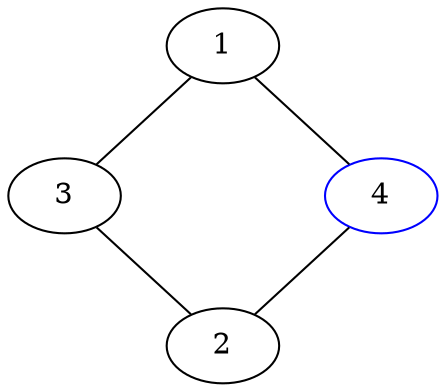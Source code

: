 graph {
   1--3;
  3 -- 2;
  1 -- 4;
  2 -- 4;
  3-- fake [style="invis"];
  fake -- 1 [style="invis"];
  {
    rank="same";
    3;
    4;
    fake;
  }
  // {
  //   rank="same";
  //   1;
  //   3;
  // }
  // {
  //   rank="same";
  //   2;
  //   4;
  // }
  4 [color="blue"];
  fake [style="invis"];
}
